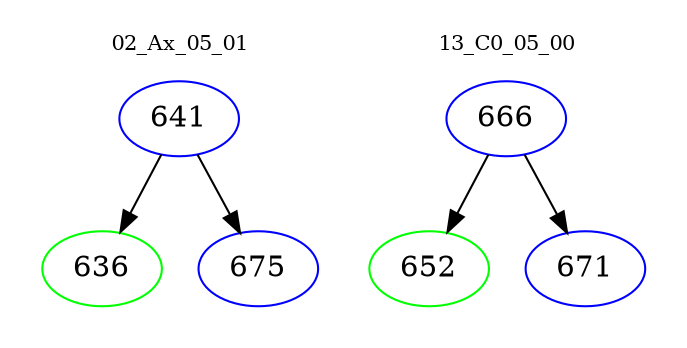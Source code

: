 digraph{
subgraph cluster_0 {
color = white
label = "02_Ax_05_01";
fontsize=10;
T0_641 [label="641", color="blue"]
T0_641 -> T0_636 [color="black"]
T0_636 [label="636", color="green"]
T0_641 -> T0_675 [color="black"]
T0_675 [label="675", color="blue"]
}
subgraph cluster_1 {
color = white
label = "13_C0_05_00";
fontsize=10;
T1_666 [label="666", color="blue"]
T1_666 -> T1_652 [color="black"]
T1_652 [label="652", color="green"]
T1_666 -> T1_671 [color="black"]
T1_671 [label="671", color="blue"]
}
}
